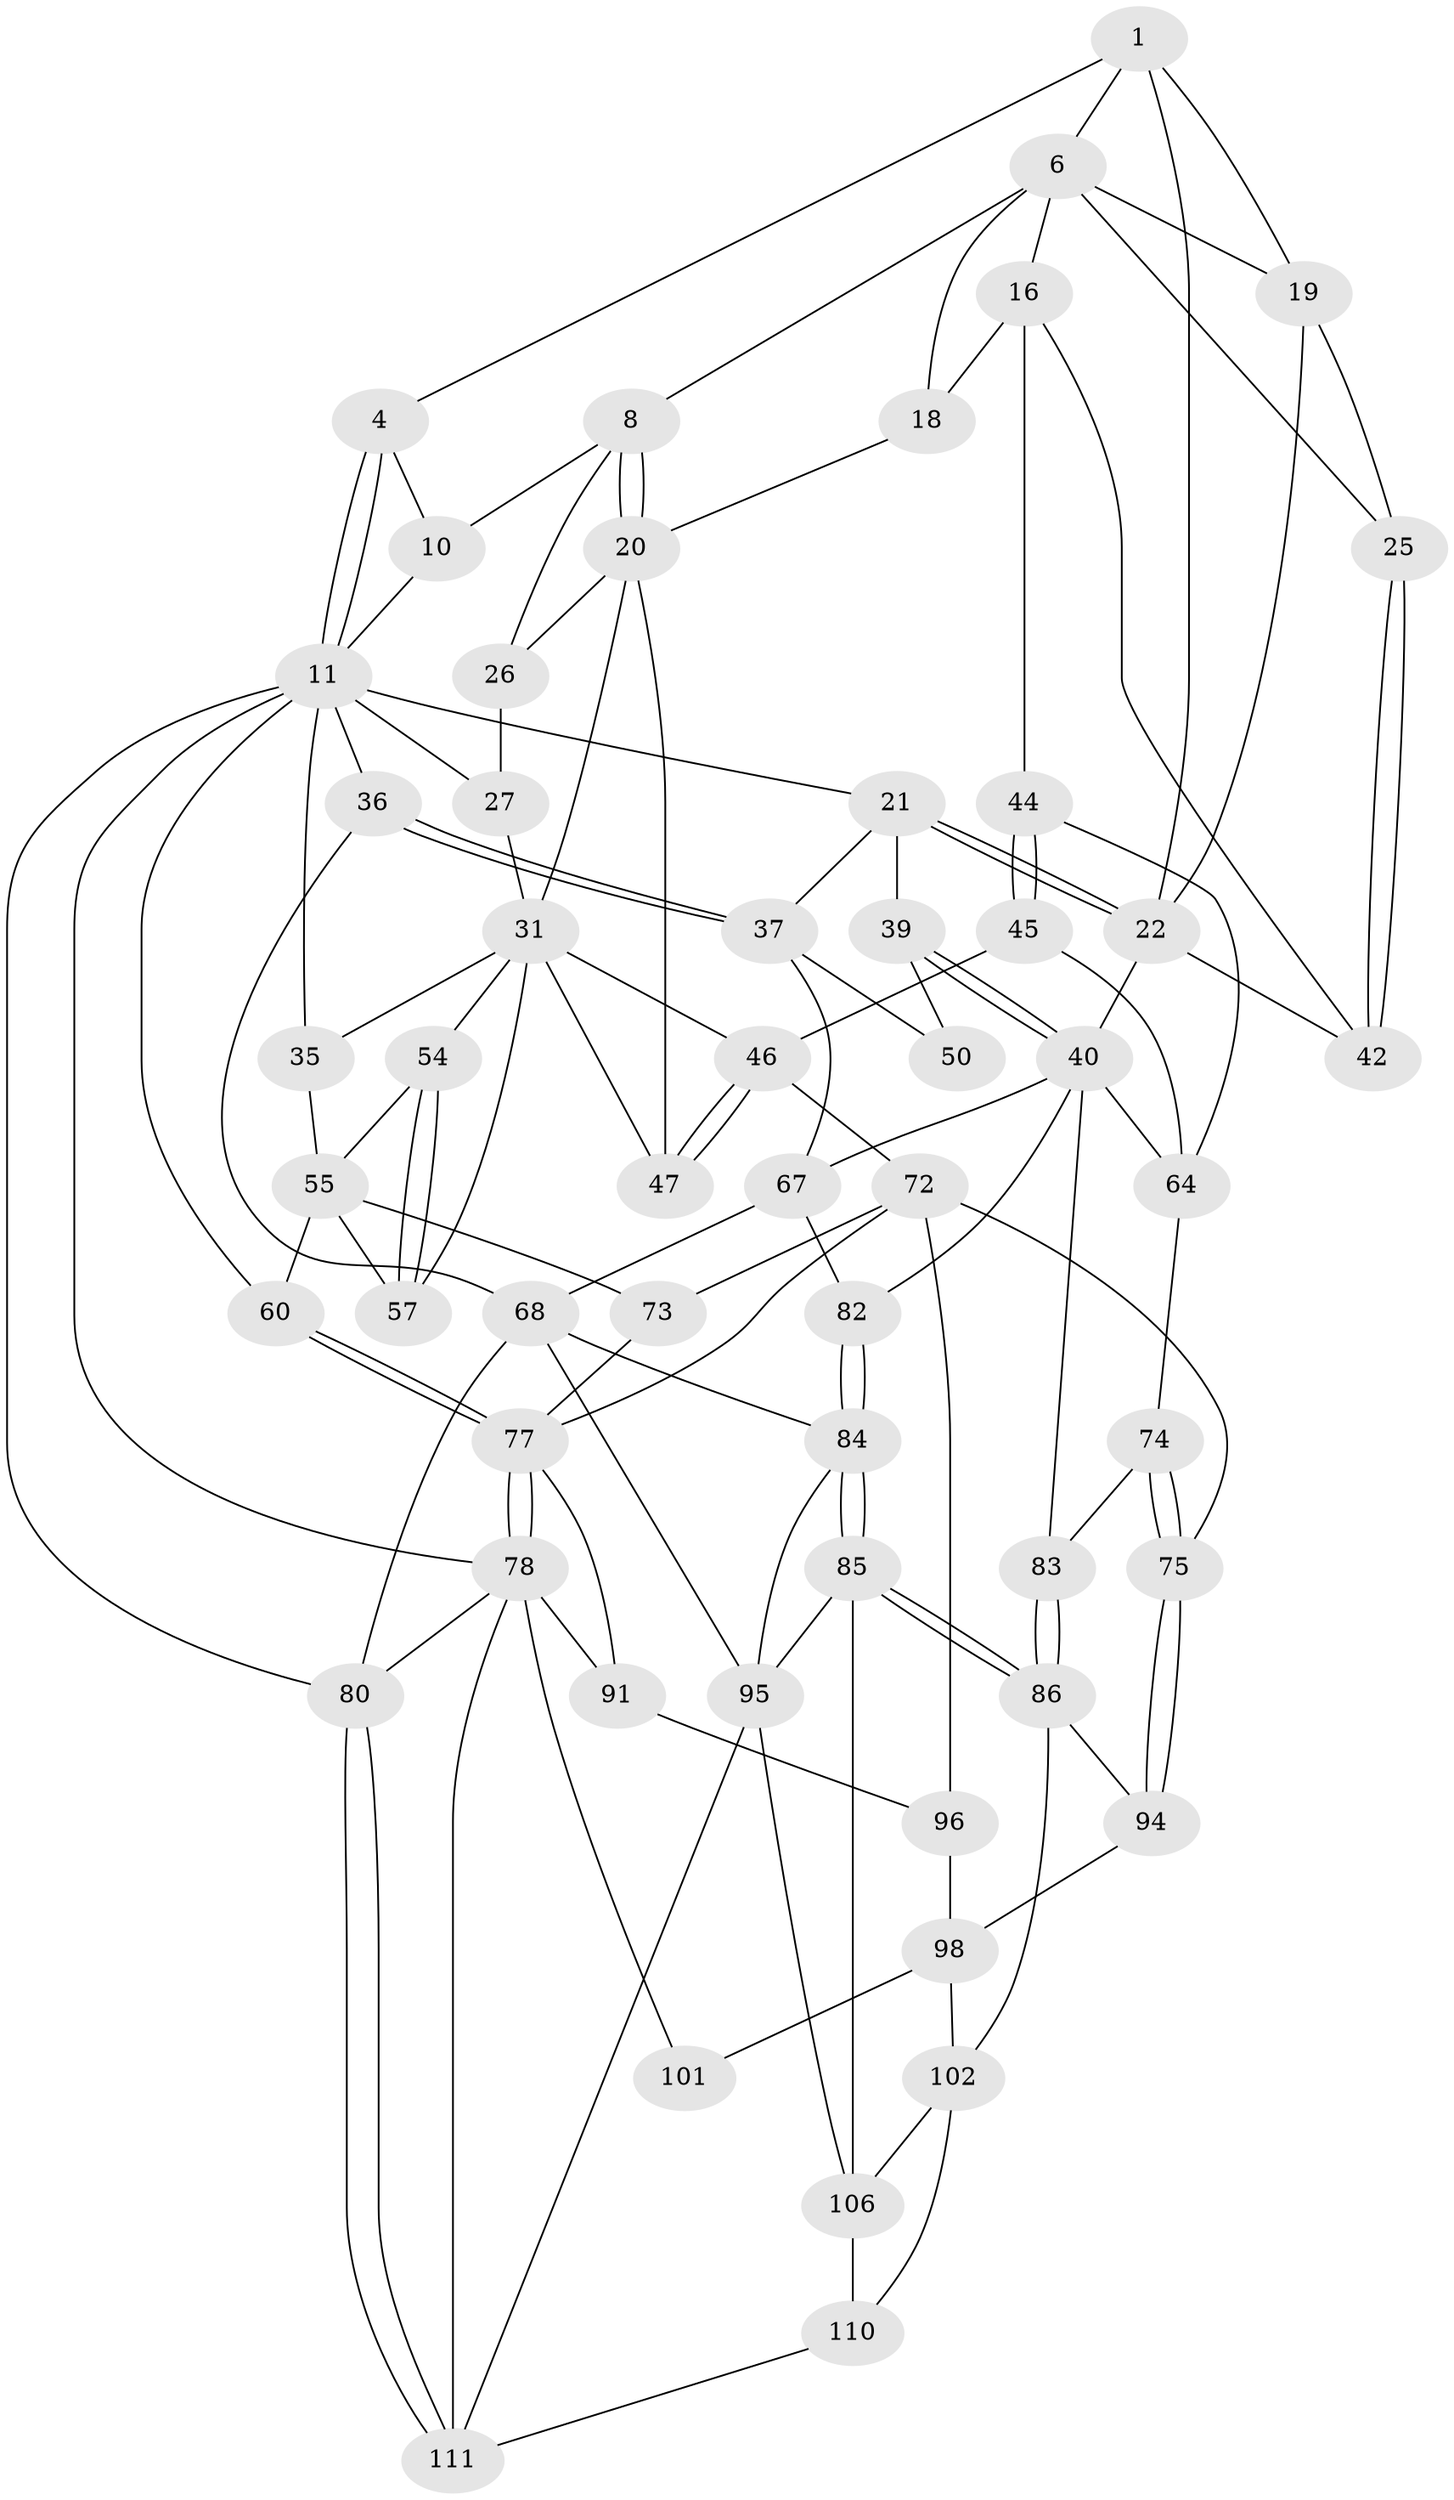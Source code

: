 // original degree distribution, {3: 0.017857142857142856, 5: 0.5357142857142857, 4: 0.23214285714285715, 6: 0.21428571428571427}
// Generated by graph-tools (version 1.1) at 2025/28/03/15/25 16:28:06]
// undirected, 56 vertices, 126 edges
graph export_dot {
graph [start="1"]
  node [color=gray90,style=filled];
  1 [pos="+0.4695805760361809+0",super="+2"];
  4 [pos="+0.8548464045515417+0",super="+5"];
  6 [pos="+0.4562656233859527+0.046066214147225025",super="+7+14"];
  8 [pos="+0.3992982296762277+0.07327380980923846",super="+9"];
  10 [pos="+0.20663047332314155+0"];
  11 [pos="+0.9106137888165738+0",super="+12"];
  16 [pos="+0.430928518897375+0.17859718700735558",super="+17+43"];
  18 [pos="+0.42108348849292115+0.17861323649097308"];
  19 [pos="+0.5691260811391018+0.0742293835440116",super="+24"];
  20 [pos="+0.37757011745922825+0.17077737529516815",super="+29"];
  21 [pos="+0.8726120237550508+0.13708869290452835",super="+38"];
  22 [pos="+0.6939193181491351+0.1617790673766096",super="+23"];
  25 [pos="+0.564409615032718+0.1893448041935839"];
  26 [pos="+0.21935232501424057+0"];
  27 [pos="+0.1937262791641641+0.02134262523180619"];
  31 [pos="+0.19351998576605017+0.2223081479014651",super="+53+32"];
  35 [pos="+0.02180482148901195+0.19314956160011226"];
  36 [pos="+1+0.18591182582028706",super="+51"];
  37 [pos="+0.9522541474691962+0.19105763826552583",super="+49"];
  39 [pos="+0.8118983417381394+0.29100105728692577"];
  40 [pos="+0.7745595365264896+0.3049641393127255",super="+61"];
  42 [pos="+0.5866268346484661+0.23983010378123237"];
  44 [pos="+0.42475728560301973+0.3527894465364222",super="+48"];
  45 [pos="+0.406070179490981+0.3663210214475562"];
  46 [pos="+0.3544078821155632+0.3732312108524758",super="+65"];
  47 [pos="+0.31867979762805376+0.26483654932965495"];
  50 [pos="+0.879181902624781+0.3096410765445377"];
  54 [pos="+0.15738811622947066+0.24184897308979944"];
  55 [pos="+0.12635707297961646+0.2442500472179153",super="+58"];
  57 [pos="+0.1581678952809106+0.3760779639225754"];
  60 [pos="+0+0.4103996496059595"];
  64 [pos="+0.6025942353814134+0.3887613286657761",super="+71"];
  67 [pos="+0.8815625377482008+0.4108349286515203",super="+70"];
  68 [pos="+1+0.4320855492801315",super="+69+81"];
  72 [pos="+0.2889162090249179+0.45218658789057103",super="+76"];
  73 [pos="+0.1659650572312163+0.520526324631469"];
  74 [pos="+0.4979625163331214+0.5058291735239462"];
  75 [pos="+0.40937382465344585+0.5941991932143265"];
  77 [pos="+0+0.5911433518544638",super="+87"];
  78 [pos="+0+0.9542365039112423",super="+92+79"];
  80 [pos="+1+1"];
  82 [pos="+0.8382979648861624+0.5481081793665569"];
  83 [pos="+0.6260374760699977+0.560387133828406"];
  84 [pos="+0.8223620049254671+0.6778447747369644",super="+90"];
  85 [pos="+0.6592643062464446+0.6590847808816661",super="+105"];
  86 [pos="+0.6348557968839669+0.6329824888542783",super="+93"];
  91 [pos="+0.15887166989720905+0.6618643948803339",super="+97"];
  94 [pos="+0.44774836726946743+0.6617587410838501"];
  95 [pos="+0.8855041186012429+0.7619216809138084",super="+108"];
  96 [pos="+0.25903000259299186+0.6633997596953536"];
  98 [pos="+0.41234927460709025+0.6896156717633506",super="+104+99"];
  101 [pos="+0.24650890342931162+0.8424927514907878"];
  102 [pos="+0.47229475757959005+0.7398168542161841",super="+103"];
  106 [pos="+0.5294733161105106+0.7711904638382426",super="+107"];
  110 [pos="+0.46003745176618244+1"];
  111 [pos="+0.6020361265513118+1",super="+112"];
  1 -- 6;
  1 -- 19;
  1 -- 4;
  1 -- 22;
  4 -- 11;
  4 -- 11;
  4 -- 10;
  6 -- 8;
  6 -- 18;
  6 -- 16;
  6 -- 25;
  6 -- 19;
  8 -- 20;
  8 -- 20;
  8 -- 10;
  8 -- 26;
  10 -- 11;
  11 -- 21;
  11 -- 35;
  11 -- 36;
  11 -- 78;
  11 -- 80;
  11 -- 27;
  11 -- 60;
  16 -- 18;
  16 -- 44 [weight=2];
  16 -- 42;
  18 -- 20;
  19 -- 25;
  19 -- 22;
  20 -- 26;
  20 -- 47;
  20 -- 31;
  21 -- 22;
  21 -- 22;
  21 -- 37;
  21 -- 39;
  22 -- 40;
  22 -- 42;
  25 -- 42;
  25 -- 42;
  26 -- 27;
  27 -- 31;
  31 -- 57;
  31 -- 47;
  31 -- 46;
  31 -- 35;
  31 -- 54;
  35 -- 55;
  36 -- 37 [weight=2];
  36 -- 37;
  36 -- 68;
  37 -- 50 [weight=2];
  37 -- 67;
  39 -- 40;
  39 -- 40;
  39 -- 50;
  40 -- 64;
  40 -- 82;
  40 -- 83;
  40 -- 67;
  44 -- 45;
  44 -- 45;
  44 -- 64;
  45 -- 46;
  45 -- 64;
  46 -- 47;
  46 -- 47;
  46 -- 72;
  54 -- 55;
  54 -- 57;
  54 -- 57;
  55 -- 73;
  55 -- 57;
  55 -- 60;
  60 -- 77;
  60 -- 77;
  64 -- 74;
  67 -- 82;
  67 -- 68;
  68 -- 80;
  68 -- 95;
  68 -- 84;
  72 -- 73;
  72 -- 75;
  72 -- 96;
  72 -- 77;
  73 -- 77;
  74 -- 75;
  74 -- 75;
  74 -- 83;
  75 -- 94;
  75 -- 94;
  77 -- 78;
  77 -- 78;
  77 -- 91;
  78 -- 91 [weight=2];
  78 -- 101;
  78 -- 80;
  78 -- 111;
  80 -- 111;
  80 -- 111;
  82 -- 84;
  82 -- 84;
  83 -- 86;
  83 -- 86;
  84 -- 85;
  84 -- 85;
  84 -- 95;
  85 -- 86;
  85 -- 86;
  85 -- 106;
  85 -- 95;
  86 -- 94;
  86 -- 102;
  91 -- 96;
  94 -- 98;
  95 -- 106;
  95 -- 111;
  96 -- 98;
  98 -- 101 [weight=2];
  98 -- 102;
  102 -- 110;
  102 -- 106;
  106 -- 110;
  110 -- 111;
}
